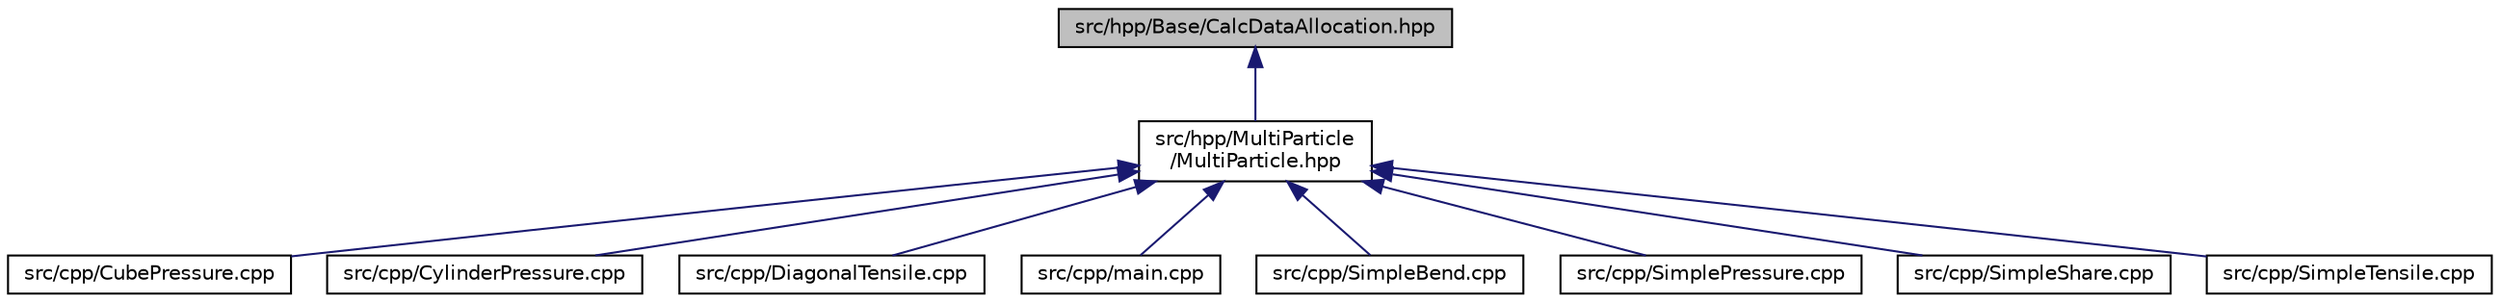 digraph "src/hpp/Base/CalcDataAllocation.hpp"
{
 // LATEX_PDF_SIZE
  edge [fontname="Helvetica",fontsize="10",labelfontname="Helvetica",labelfontsize="10"];
  node [fontname="Helvetica",fontsize="10",shape=record];
  Node1 [label="src/hpp/Base/CalcDataAllocation.hpp",height=0.2,width=0.4,color="black", fillcolor="grey75", style="filled", fontcolor="black",tooltip=" "];
  Node1 -> Node2 [dir="back",color="midnightblue",fontsize="10",style="solid",fontname="Helvetica"];
  Node2 [label="src/hpp/MultiParticle\l/MultiParticle.hpp",height=0.2,width=0.4,color="black", fillcolor="white", style="filled",URL="$MultiParticle_8hpp.html",tooltip="cppファイルからこちらに移動する。スーパークラス。"];
  Node2 -> Node3 [dir="back",color="midnightblue",fontsize="10",style="solid",fontname="Helvetica"];
  Node3 [label="src/cpp/CubePressure.cpp",height=0.2,width=0.4,color="black", fillcolor="white", style="filled",URL="$CubePressure_8cpp.html",tooltip="立方体に対して圧力をかけた場合の解析を行う場合に使用する"];
  Node2 -> Node4 [dir="back",color="midnightblue",fontsize="10",style="solid",fontname="Helvetica"];
  Node4 [label="src/cpp/CylinderPressure.cpp",height=0.2,width=0.4,color="black", fillcolor="white", style="filled",URL="$CylinderPressure_8cpp.html",tooltip=" "];
  Node2 -> Node5 [dir="back",color="midnightblue",fontsize="10",style="solid",fontname="Helvetica"];
  Node5 [label="src/cpp/DiagonalTensile.cpp",height=0.2,width=0.4,color="black", fillcolor="white", style="filled",URL="$DiagonalTensile_8cpp.html",tooltip=" "];
  Node2 -> Node6 [dir="back",color="midnightblue",fontsize="10",style="solid",fontname="Helvetica"];
  Node6 [label="src/cpp/main.cpp",height=0.2,width=0.4,color="black", fillcolor="white", style="filled",URL="$main_8cpp.html",tooltip="main関数があるファイル、エラー処理しか行わない"];
  Node2 -> Node7 [dir="back",color="midnightblue",fontsize="10",style="solid",fontname="Helvetica"];
  Node7 [label="src/cpp/SimpleBend.cpp",height=0.2,width=0.4,color="black", fillcolor="white", style="filled",URL="$SimpleBend_8cpp.html",tooltip="単純曲げ"];
  Node2 -> Node8 [dir="back",color="midnightblue",fontsize="10",style="solid",fontname="Helvetica"];
  Node8 [label="src/cpp/SimplePressure.cpp",height=0.2,width=0.4,color="black", fillcolor="white", style="filled",URL="$SimplePressure_8cpp.html",tooltip="4辺支持で圧力を作用"];
  Node2 -> Node9 [dir="back",color="midnightblue",fontsize="10",style="solid",fontname="Helvetica"];
  Node9 [label="src/cpp/SimpleShare.cpp",height=0.2,width=0.4,color="black", fillcolor="white", style="filled",URL="$SimpleShare_8cpp.html",tooltip="単純せん断"];
  Node2 -> Node10 [dir="back",color="midnightblue",fontsize="10",style="solid",fontname="Helvetica"];
  Node10 [label="src/cpp/SimpleTensile.cpp",height=0.2,width=0.4,color="black", fillcolor="white", style="filled",URL="$SimpleTensile_8cpp.html",tooltip="単純引張"];
}
